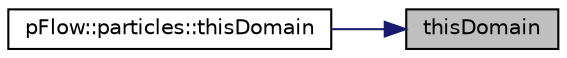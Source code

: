 digraph "thisDomain"
{
 // LATEX_PDF_SIZE
  edge [fontname="Helvetica",fontsize="10",labelfontname="Helvetica",labelfontsize="10"];
  node [fontname="Helvetica",fontsize="10",shape=record];
  rankdir="RL";
  Node1 [label="thisDomain",height=0.2,width=0.4,color="black", fillcolor="grey75", style="filled", fontcolor="black",tooltip=" "];
  Node1 -> Node2 [dir="back",color="midnightblue",fontsize="10",style="solid",fontname="Helvetica"];
  Node2 [label="pFlow::particles::thisDomain",height=0.2,width=0.4,color="black", fillcolor="white", style="filled",URL="$classpFlow_1_1particles.html#ac83f377533f26c27400c8e9b1ba26f8e",tooltip=" "];
}
